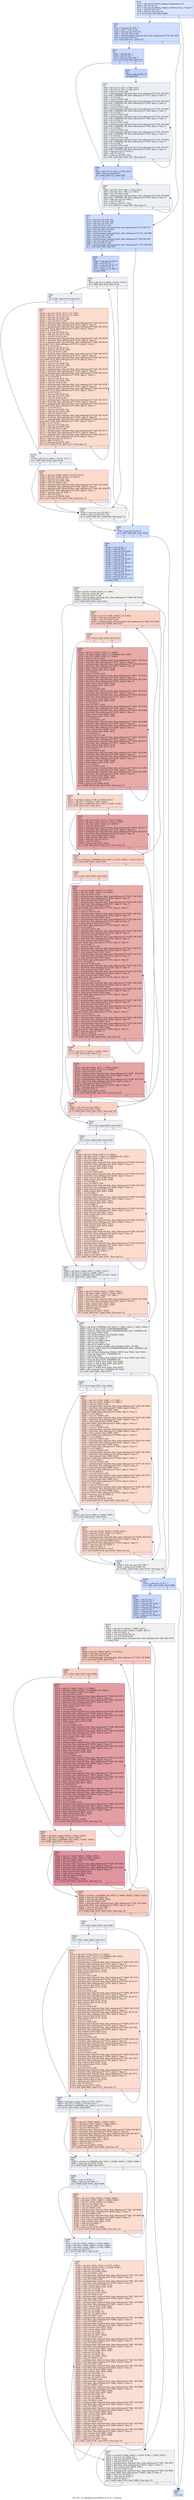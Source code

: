 digraph "CFG for '_Z13getRestrictediiiiPfiS_iS_iS_iS_i' function" {
	label="CFG for '_Z13getRestrictediiiiPfiS_iS_iS_iS_i' function";

	Node0x5dd49d0 [shape=record,color="#3d50c3ff", style=filled, fillcolor="#a7c5fe70",label="{%14:\l  %15 = tail call i32 @llvm.amdgcn.workgroup.id.x()\l  %16 = shl i32 %15, 4\l  %17 = tail call i32 @llvm.amdgcn.workitem.id.x(), !range !4\l  %18 = add i32 %16, %17\l  %19 = icmp slt i32 %18, %1\l  br i1 %19, label %20, label %886\l|{<s0>T|<s1>F}}"];
	Node0x5dd49d0:s0 -> Node0x5dd6e30;
	Node0x5dd49d0:s1 -> Node0x5dd6ec0;
	Node0x5dd6e30 [shape=record,color="#3d50c3ff", style=filled, fillcolor="#93b5fe70",label="{%20:\l20:                                               \l  %21 = icmp ne i32 %18, 1\l  %22 = zext i1 %21 to i32\l  %23 = mul nsw i32 %18, %5\l  %24 = sext i32 %23 to i64\l  %25 = getelementptr inbounds float, float addrspace(1)* %4, i64 %24\l  %26 = icmp sgt i32 %2, 0\l  br i1 %26, label %27, label %73\l|{<s0>T|<s1>F}}"];
	Node0x5dd6e30:s0 -> Node0x5dd7360;
	Node0x5dd6e30:s1 -> Node0x5dd73b0;
	Node0x5dd7360 [shape=record,color="#3d50c3ff", style=filled, fillcolor="#85a8fc70",label="{%27:\l27:                                               \l  %28 = add i32 %2, -1\l  %29 = and i32 %2, 7\l  %30 = icmp ult i32 %28, 7\l  br i1 %30, label %62, label %31\l|{<s0>T|<s1>F}}"];
	Node0x5dd7360:s0 -> Node0x5dd7700;
	Node0x5dd7360:s1 -> Node0x5dd7750;
	Node0x5dd7750 [shape=record,color="#3d50c3ff", style=filled, fillcolor="#7396f570",label="{%31:\l31:                                               \l  %32 = and i32 %2, -8\l  br label %33\l}"];
	Node0x5dd7750 -> Node0x5dd5eb0;
	Node0x5dd5eb0 [shape=record,color="#3d50c3ff", style=filled, fillcolor="#d1dae970",label="{%33:\l33:                                               \l  %34 = phi i32 [ 0, %31 ], [ %59, %33 ]\l  %35 = phi i32 [ 0, %31 ], [ %60, %33 ]\l  %36 = zext i32 %34 to i64\l  %37 = getelementptr inbounds float, float addrspace(1)* %25, i64 %36\l  store float 1.000000e+00, float addrspace(1)* %37, align 4, !tbaa !5\l  %38 = or i32 %34, 1\l  %39 = zext i32 %38 to i64\l  %40 = getelementptr inbounds float, float addrspace(1)* %25, i64 %39\l  store float 1.000000e+00, float addrspace(1)* %40, align 4, !tbaa !5\l  %41 = or i32 %34, 2\l  %42 = zext i32 %41 to i64\l  %43 = getelementptr inbounds float, float addrspace(1)* %25, i64 %42\l  store float 1.000000e+00, float addrspace(1)* %43, align 4, !tbaa !5\l  %44 = or i32 %34, 3\l  %45 = zext i32 %44 to i64\l  %46 = getelementptr inbounds float, float addrspace(1)* %25, i64 %45\l  store float 1.000000e+00, float addrspace(1)* %46, align 4, !tbaa !5\l  %47 = or i32 %34, 4\l  %48 = zext i32 %47 to i64\l  %49 = getelementptr inbounds float, float addrspace(1)* %25, i64 %48\l  store float 1.000000e+00, float addrspace(1)* %49, align 4, !tbaa !5\l  %50 = or i32 %34, 5\l  %51 = zext i32 %50 to i64\l  %52 = getelementptr inbounds float, float addrspace(1)* %25, i64 %51\l  store float 1.000000e+00, float addrspace(1)* %52, align 4, !tbaa !5\l  %53 = or i32 %34, 6\l  %54 = zext i32 %53 to i64\l  %55 = getelementptr inbounds float, float addrspace(1)* %25, i64 %54\l  store float 1.000000e+00, float addrspace(1)* %55, align 4, !tbaa !5\l  %56 = or i32 %34, 7\l  %57 = zext i32 %56 to i64\l  %58 = getelementptr inbounds float, float addrspace(1)* %25, i64 %57\l  store float 1.000000e+00, float addrspace(1)* %58, align 4, !tbaa !5\l  %59 = add nuw nsw i32 %34, 8\l  %60 = add i32 %35, 8\l  %61 = icmp eq i32 %60, %32\l  br i1 %61, label %62, label %33, !llvm.loop !9\l|{<s0>T|<s1>F}}"];
	Node0x5dd5eb0:s0 -> Node0x5dd7700;
	Node0x5dd5eb0:s1 -> Node0x5dd5eb0;
	Node0x5dd7700 [shape=record,color="#3d50c3ff", style=filled, fillcolor="#85a8fc70",label="{%62:\l62:                                               \l  %63 = phi i32 [ 0, %27 ], [ %59, %33 ]\l  %64 = icmp eq i32 %29, 0\l  br i1 %64, label %73, label %65\l|{<s0>T|<s1>F}}"];
	Node0x5dd7700:s0 -> Node0x5dd73b0;
	Node0x5dd7700:s1 -> Node0x5dd5f70;
	Node0x5dd5f70 [shape=record,color="#3d50c3ff", style=filled, fillcolor="#d6dce470",label="{%65:\l65:                                               \l  %66 = phi i32 [ %70, %65 ], [ %63, %62 ]\l  %67 = phi i32 [ %71, %65 ], [ 0, %62 ]\l  %68 = zext i32 %66 to i64\l  %69 = getelementptr inbounds float, float addrspace(1)* %25, i64 %68\l  store float 1.000000e+00, float addrspace(1)* %69, align 4, !tbaa !5\l  %70 = add nuw nsw i32 %66, 1\l  %71 = add i32 %67, 1\l  %72 = icmp eq i32 %71, %29\l  br i1 %72, label %73, label %65, !llvm.loop !11\l|{<s0>T|<s1>F}}"];
	Node0x5dd5f70:s0 -> Node0x5dd73b0;
	Node0x5dd5f70:s1 -> Node0x5dd5f70;
	Node0x5dd73b0 [shape=record,color="#3d50c3ff", style=filled, fillcolor="#93b5fe70",label="{%73:\l73:                                               \l  %74 = mul nsw i32 %18, %0\l  %75 = add nsw i32 %74, %22\l  %76 = mul nsw i32 %75, %7\l  %77 = sext i32 %76 to i64\l  %78 = getelementptr inbounds float, float addrspace(1)* %6, i64 %77\l  %79 = mul nsw i32 %18, %13\l  %80 = sext i32 %79 to i64\l  %81 = getelementptr inbounds float, float addrspace(1)* %12, i64 %80\l  %82 = mul nsw i32 %18, %9\l  %83 = sext i32 %82 to i64\l  %84 = getelementptr inbounds float, float addrspace(1)* %8, i64 %83\l  %85 = mul nsw i32 %18, %11\l  %86 = sext i32 %85 to i64\l  %87 = getelementptr inbounds float, float addrspace(1)* %10, i64 %86\l  br i1 %26, label %88, label %97\l|{<s0>T|<s1>F}}"];
	Node0x5dd73b0:s0 -> Node0x5ddb5f0;
	Node0x5dd73b0:s1 -> Node0x5ddb640;
	Node0x5ddb5f0 [shape=record,color="#3d50c3ff", style=filled, fillcolor="#85a8fc70",label="{%88:\l88:                                               \l  %89 = icmp sgt i32 %3, 0\l  %90 = and i32 %3, 7\l  %91 = icmp ult i32 %3, 8\l  %92 = and i32 %3, -8\l  %93 = icmp eq i32 %90, 0\l  br label %94\l}"];
	Node0x5ddb5f0 -> Node0x5ddba50;
	Node0x5ddba50 [shape=record,color="#3d50c3ff", style=filled, fillcolor="#dedcdb70",label="{%94:\l94:                                               \l  %95 = phi i32 [ 0, %88 ], [ %193, %192 ]\l  br i1 %89, label %96, label %192\l|{<s0>T|<s1>F}}"];
	Node0x5ddba50:s0 -> Node0x5ddbc50;
	Node0x5ddba50:s1 -> Node0x5ddbb10;
	Node0x5ddbc50 [shape=record,color="#3d50c3ff", style=filled, fillcolor="#d6dce470",label="{%96:\l96:                                               \l  br i1 %91, label %178, label %117\l|{<s0>T|<s1>F}}"];
	Node0x5ddbc50:s0 -> Node0x5ddbd90;
	Node0x5ddbc50:s1 -> Node0x5ddbde0;
	Node0x5ddb640 [shape=record,color="#3d50c3ff", style=filled, fillcolor="#93b5fe70",label="{%97:\l97:                                               \l  %98 = icmp sgt i32 %3, 0\l  br i1 %98, label %99, label %542\l|{<s0>T|<s1>F}}"];
	Node0x5ddb640:s0 -> Node0x5ddbfb0;
	Node0x5ddb640:s1 -> Node0x5ddc000;
	Node0x5ddbfb0 [shape=record,color="#3d50c3ff", style=filled, fillcolor="#85a8fc70",label="{%99:\l99:                                               \l  %100 = add i32 %2, -1\l  %101 = and i32 %2, 7\l  %102 = icmp ult i32 %100, 7\l  %103 = and i32 %2, -8\l  %104 = icmp eq i32 %101, 0\l  %105 = and i32 %2, 7\l  %106 = icmp ult i32 %100, 7\l  %107 = and i32 %2, -8\l  %108 = icmp eq i32 %105, 0\l  %109 = and i32 %2, 7\l  %110 = icmp ult i32 %100, 7\l  %111 = and i32 %2, -8\l  %112 = icmp eq i32 %109, 0\l  %113 = and i32 %2, 7\l  %114 = icmp ult i32 %100, 7\l  %115 = and i32 %2, -8\l  %116 = icmp eq i32 %113, 0\l  br label %195\l}"];
	Node0x5ddbfb0 -> Node0x5ddcad0;
	Node0x5ddbde0 [shape=record,color="#3d50c3ff", style=filled, fillcolor="#f7af9170",label="{%117:\l117:                                              \l  %118 = phi i32 [ %175, %117 ], [ 0, %96 ]\l  %119 = phi i32 [ %176, %117 ], [ 0, %96 ]\l  %120 = mul nsw i32 %118, %2\l  %121 = add nsw i32 %120, %95\l  %122 = sext i32 %121 to i64\l  %123 = getelementptr inbounds float, float addrspace(1)* %25, i64 %122\l  %124 = load float, float addrspace(1)* %123, align 4, !tbaa !5\l  %125 = getelementptr inbounds float, float addrspace(1)* %84, i64 %122\l  store float %124, float addrspace(1)* %125, align 4, !tbaa !5\l  %126 = or i32 %118, 1\l  %127 = mul nsw i32 %126, %2\l  %128 = add nsw i32 %127, %95\l  %129 = sext i32 %128 to i64\l  %130 = getelementptr inbounds float, float addrspace(1)* %25, i64 %129\l  %131 = load float, float addrspace(1)* %130, align 4, !tbaa !5\l  %132 = getelementptr inbounds float, float addrspace(1)* %84, i64 %129\l  store float %131, float addrspace(1)* %132, align 4, !tbaa !5\l  %133 = or i32 %118, 2\l  %134 = mul nsw i32 %133, %2\l  %135 = add nsw i32 %134, %95\l  %136 = sext i32 %135 to i64\l  %137 = getelementptr inbounds float, float addrspace(1)* %25, i64 %136\l  %138 = load float, float addrspace(1)* %137, align 4, !tbaa !5\l  %139 = getelementptr inbounds float, float addrspace(1)* %84, i64 %136\l  store float %138, float addrspace(1)* %139, align 4, !tbaa !5\l  %140 = or i32 %118, 3\l  %141 = mul nsw i32 %140, %2\l  %142 = add nsw i32 %141, %95\l  %143 = sext i32 %142 to i64\l  %144 = getelementptr inbounds float, float addrspace(1)* %25, i64 %143\l  %145 = load float, float addrspace(1)* %144, align 4, !tbaa !5\l  %146 = getelementptr inbounds float, float addrspace(1)* %84, i64 %143\l  store float %145, float addrspace(1)* %146, align 4, !tbaa !5\l  %147 = or i32 %118, 4\l  %148 = mul nsw i32 %147, %2\l  %149 = add nsw i32 %148, %95\l  %150 = sext i32 %149 to i64\l  %151 = getelementptr inbounds float, float addrspace(1)* %25, i64 %150\l  %152 = load float, float addrspace(1)* %151, align 4, !tbaa !5\l  %153 = getelementptr inbounds float, float addrspace(1)* %84, i64 %150\l  store float %152, float addrspace(1)* %153, align 4, !tbaa !5\l  %154 = or i32 %118, 5\l  %155 = mul nsw i32 %154, %2\l  %156 = add nsw i32 %155, %95\l  %157 = sext i32 %156 to i64\l  %158 = getelementptr inbounds float, float addrspace(1)* %25, i64 %157\l  %159 = load float, float addrspace(1)* %158, align 4, !tbaa !5\l  %160 = getelementptr inbounds float, float addrspace(1)* %84, i64 %157\l  store float %159, float addrspace(1)* %160, align 4, !tbaa !5\l  %161 = or i32 %118, 6\l  %162 = mul nsw i32 %161, %2\l  %163 = add nsw i32 %162, %95\l  %164 = sext i32 %163 to i64\l  %165 = getelementptr inbounds float, float addrspace(1)* %25, i64 %164\l  %166 = load float, float addrspace(1)* %165, align 4, !tbaa !5\l  %167 = getelementptr inbounds float, float addrspace(1)* %84, i64 %164\l  store float %166, float addrspace(1)* %167, align 4, !tbaa !5\l  %168 = or i32 %118, 7\l  %169 = mul nsw i32 %168, %2\l  %170 = add nsw i32 %169, %95\l  %171 = sext i32 %170 to i64\l  %172 = getelementptr inbounds float, float addrspace(1)* %25, i64 %171\l  %173 = load float, float addrspace(1)* %172, align 4, !tbaa !5\l  %174 = getelementptr inbounds float, float addrspace(1)* %84, i64 %171\l  store float %173, float addrspace(1)* %174, align 4, !tbaa !5\l  %175 = add nuw nsw i32 %118, 8\l  %176 = add i32 %119, 8\l  %177 = icmp eq i32 %176, %92\l  br i1 %177, label %178, label %117, !llvm.loop !13\l|{<s0>T|<s1>F}}"];
	Node0x5ddbde0:s0 -> Node0x5ddbd90;
	Node0x5ddbde0:s1 -> Node0x5ddbde0;
	Node0x5ddbd90 [shape=record,color="#3d50c3ff", style=filled, fillcolor="#d6dce470",label="{%178:\l178:                                              \l  %179 = phi i32 [ 0, %96 ], [ %175, %117 ]\l  br i1 %93, label %192, label %180\l|{<s0>T|<s1>F}}"];
	Node0x5ddbd90:s0 -> Node0x5ddbb10;
	Node0x5ddbd90:s1 -> Node0x5ddf7d0;
	Node0x5ddf7d0 [shape=record,color="#3d50c3ff", style=filled, fillcolor="#f7a88970",label="{%180:\l180:                                              \l  %181 = phi i32 [ %189, %180 ], [ %179, %178 ]\l  %182 = phi i32 [ %190, %180 ], [ 0, %178 ]\l  %183 = mul nsw i32 %181, %2\l  %184 = add nsw i32 %183, %95\l  %185 = sext i32 %184 to i64\l  %186 = getelementptr inbounds float, float addrspace(1)* %25, i64 %185\l  %187 = load float, float addrspace(1)* %186, align 4, !tbaa !5\l  %188 = getelementptr inbounds float, float addrspace(1)* %84, i64 %185\l  store float %187, float addrspace(1)* %188, align 4, !tbaa !5\l  %189 = add nuw nsw i32 %181, 1\l  %190 = add i32 %182, 1\l  %191 = icmp eq i32 %190, %90\l  br i1 %191, label %192, label %180, !llvm.loop !14\l|{<s0>T|<s1>F}}"];
	Node0x5ddf7d0:s0 -> Node0x5ddbb10;
	Node0x5ddf7d0:s1 -> Node0x5ddf7d0;
	Node0x5ddbb10 [shape=record,color="#3d50c3ff", style=filled, fillcolor="#dedcdb70",label="{%192:\l192:                                              \l  %193 = add nuw nsw i32 %95, 1\l  %194 = icmp eq i32 %193, %2\l  br i1 %194, label %97, label %94, !llvm.loop !15\l|{<s0>T|<s1>F}}"];
	Node0x5ddbb10:s0 -> Node0x5ddb640;
	Node0x5ddbb10:s1 -> Node0x5ddba50;
	Node0x5ddcad0 [shape=record,color="#3d50c3ff", style=filled, fillcolor="#dedcdb70",label="{%195:\l195:                                              \l  %196 = phi i32 [ %540, %539 ], [ 0, %99 ]\l  %197 = mul nsw i32 %196, %2\l  %198 = sext i32 %197 to i64\l  %199 = getelementptr inbounds float, float addrspace(1)* %84, i64 %198\l  %200 = icmp eq i32 %196, 0\l  br i1 %200, label %201, label %203\l|{<s0>T|<s1>F}}"];
	Node0x5ddcad0:s0 -> Node0x5de0760;
	Node0x5ddcad0:s1 -> Node0x5de07f0;
	Node0x5de0760 [shape=record,color="#3d50c3ff", style=filled, fillcolor="#dedcdb70",label="{%201:\l201:                                              \l  br i1 %26, label %202, label %457\l|{<s0>T|<s1>F}}"];
	Node0x5de0760:s0 -> Node0x5de0930;
	Node0x5de0760:s1 -> Node0x5de0980;
	Node0x5de0930 [shape=record,color="#3d50c3ff", style=filled, fillcolor="#d6dce470",label="{%202:\l202:                                              \l  br i1 %110, label %441, label %387\l|{<s0>T|<s1>F}}"];
	Node0x5de0930:s0 -> Node0x5de0ac0;
	Node0x5de0930:s1 -> Node0x5de0b10;
	Node0x5de07f0 [shape=record,color="#3d50c3ff", style=filled, fillcolor="#f4987a70",label="{%203:\l203:                                              \l  %204 = phi i32 [ %385, %384 ], [ 0, %195 ]\l  %205 = mul nsw i32 %204, %2\l  %206 = sext i32 %205 to i64\l  %207 = getelementptr inbounds float, float addrspace(1)* %84, i64 %206\l  br i1 %26, label %208, label %227\l|{<s0>T|<s1>F}}"];
	Node0x5de07f0:s0 -> Node0x5de0f30;
	Node0x5de07f0:s1 -> Node0x5de0fc0;
	Node0x5de0f30 [shape=record,color="#3d50c3ff", style=filled, fillcolor="#f7a88970",label="{%208:\l208:                                              \l  br i1 %102, label %209, label %230\l|{<s0>T|<s1>F}}"];
	Node0x5de0f30:s0 -> Node0x5de1100;
	Node0x5de0f30:s1 -> Node0x5de1150;
	Node0x5de1100 [shape=record,color="#3d50c3ff", style=filled, fillcolor="#f7a88970",label="{%209:\l209:                                              \l  %210 = phi float [ undef, %208 ], [ %296, %230 ]\l  %211 = phi i32 [ 0, %208 ], [ %297, %230 ]\l  %212 = phi float [ 0.000000e+00, %208 ], [ %296, %230 ]\l  br i1 %104, label %227, label %213\l|{<s0>T|<s1>F}}"];
	Node0x5de1100:s0 -> Node0x5de0fc0;
	Node0x5de1100:s1 -> Node0x5de1930;
	Node0x5de1930 [shape=record,color="#b70d28ff", style=filled, fillcolor="#c5333470",label="{%213:\l213:                                              \l  %214 = phi i32 [ %224, %213 ], [ %211, %209 ]\l  %215 = phi float [ %223, %213 ], [ %212, %209 ]\l  %216 = phi i32 [ %225, %213 ], [ 0, %209 ]\l  %217 = zext i32 %214 to i64\l  %218 = getelementptr inbounds float, float addrspace(1)* %207, i64 %217\l  %219 = load float, float addrspace(1)* %218, align 4, !tbaa !5\l  %220 = getelementptr inbounds float, float addrspace(1)* %199, i64 %217\l  %221 = load float, float addrspace(1)* %220, align 4, !tbaa !5\l  %222 = fmul contract float %219, %221\l  %223 = fadd contract float %215, %222\l  %224 = add nuw nsw i32 %214, 1\l  %225 = add i32 %216, 1\l  %226 = icmp eq i32 %225, %101\l  br i1 %226, label %227, label %213, !llvm.loop !16\l|{<s0>T|<s1>F}}"];
	Node0x5de1930:s0 -> Node0x5de0fc0;
	Node0x5de1930:s1 -> Node0x5de1930;
	Node0x5de0fc0 [shape=record,color="#3d50c3ff", style=filled, fillcolor="#f4987a70",label="{%227:\l227:                                              \l  %228 = phi float [ 0.000000e+00, %203 ], [ %210, %209 ], [ %223, %213 ]\l  br i1 %26, label %229, label %384\l|{<s0>T|<s1>F}}"];
	Node0x5de0fc0:s0 -> Node0x5de2520;
	Node0x5de0fc0:s1 -> Node0x5de0c50;
	Node0x5de2520 [shape=record,color="#3d50c3ff", style=filled, fillcolor="#f7a88970",label="{%229:\l229:                                              \l  br i1 %106, label %369, label %300\l|{<s0>T|<s1>F}}"];
	Node0x5de2520:s0 -> Node0x5de2620;
	Node0x5de2520:s1 -> Node0x5de2670;
	Node0x5de1150 [shape=record,color="#3d50c3ff", style=filled, fillcolor="#cc403a70",label="{%230:\l230:                                              \l  %231 = phi i32 [ %297, %230 ], [ 0, %208 ]\l  %232 = phi float [ %296, %230 ], [ 0.000000e+00, %208 ]\l  %233 = phi i32 [ %298, %230 ], [ 0, %208 ]\l  %234 = zext i32 %231 to i64\l  %235 = getelementptr inbounds float, float addrspace(1)* %207, i64 %234\l  %236 = load float, float addrspace(1)* %235, align 4, !tbaa !5\l  %237 = getelementptr inbounds float, float addrspace(1)* %199, i64 %234\l  %238 = load float, float addrspace(1)* %237, align 4, !tbaa !5\l  %239 = fmul contract float %236, %238\l  %240 = fadd contract float %232, %239\l  %241 = or i32 %231, 1\l  %242 = zext i32 %241 to i64\l  %243 = getelementptr inbounds float, float addrspace(1)* %207, i64 %242\l  %244 = load float, float addrspace(1)* %243, align 4, !tbaa !5\l  %245 = getelementptr inbounds float, float addrspace(1)* %199, i64 %242\l  %246 = load float, float addrspace(1)* %245, align 4, !tbaa !5\l  %247 = fmul contract float %244, %246\l  %248 = fadd contract float %240, %247\l  %249 = or i32 %231, 2\l  %250 = zext i32 %249 to i64\l  %251 = getelementptr inbounds float, float addrspace(1)* %207, i64 %250\l  %252 = load float, float addrspace(1)* %251, align 4, !tbaa !5\l  %253 = getelementptr inbounds float, float addrspace(1)* %199, i64 %250\l  %254 = load float, float addrspace(1)* %253, align 4, !tbaa !5\l  %255 = fmul contract float %252, %254\l  %256 = fadd contract float %248, %255\l  %257 = or i32 %231, 3\l  %258 = zext i32 %257 to i64\l  %259 = getelementptr inbounds float, float addrspace(1)* %207, i64 %258\l  %260 = load float, float addrspace(1)* %259, align 4, !tbaa !5\l  %261 = getelementptr inbounds float, float addrspace(1)* %199, i64 %258\l  %262 = load float, float addrspace(1)* %261, align 4, !tbaa !5\l  %263 = fmul contract float %260, %262\l  %264 = fadd contract float %256, %263\l  %265 = or i32 %231, 4\l  %266 = zext i32 %265 to i64\l  %267 = getelementptr inbounds float, float addrspace(1)* %207, i64 %266\l  %268 = load float, float addrspace(1)* %267, align 4, !tbaa !5\l  %269 = getelementptr inbounds float, float addrspace(1)* %199, i64 %266\l  %270 = load float, float addrspace(1)* %269, align 4, !tbaa !5\l  %271 = fmul contract float %268, %270\l  %272 = fadd contract float %264, %271\l  %273 = or i32 %231, 5\l  %274 = zext i32 %273 to i64\l  %275 = getelementptr inbounds float, float addrspace(1)* %207, i64 %274\l  %276 = load float, float addrspace(1)* %275, align 4, !tbaa !5\l  %277 = getelementptr inbounds float, float addrspace(1)* %199, i64 %274\l  %278 = load float, float addrspace(1)* %277, align 4, !tbaa !5\l  %279 = fmul contract float %276, %278\l  %280 = fadd contract float %272, %279\l  %281 = or i32 %231, 6\l  %282 = zext i32 %281 to i64\l  %283 = getelementptr inbounds float, float addrspace(1)* %207, i64 %282\l  %284 = load float, float addrspace(1)* %283, align 4, !tbaa !5\l  %285 = getelementptr inbounds float, float addrspace(1)* %199, i64 %282\l  %286 = load float, float addrspace(1)* %285, align 4, !tbaa !5\l  %287 = fmul contract float %284, %286\l  %288 = fadd contract float %280, %287\l  %289 = or i32 %231, 7\l  %290 = zext i32 %289 to i64\l  %291 = getelementptr inbounds float, float addrspace(1)* %207, i64 %290\l  %292 = load float, float addrspace(1)* %291, align 4, !tbaa !5\l  %293 = getelementptr inbounds float, float addrspace(1)* %199, i64 %290\l  %294 = load float, float addrspace(1)* %293, align 4, !tbaa !5\l  %295 = fmul contract float %292, %294\l  %296 = fadd contract float %288, %295\l  %297 = add nuw nsw i32 %231, 8\l  %298 = add i32 %233, 8\l  %299 = icmp eq i32 %298, %103\l  br i1 %299, label %209, label %230, !llvm.loop !17\l|{<s0>T|<s1>F}}"];
	Node0x5de1150:s0 -> Node0x5de1100;
	Node0x5de1150:s1 -> Node0x5de1150;
	Node0x5de2670 [shape=record,color="#3d50c3ff", style=filled, fillcolor="#cc403a70",label="{%300:\l300:                                              \l  %301 = phi i32 [ %366, %300 ], [ 0, %229 ]\l  %302 = phi i32 [ %367, %300 ], [ 0, %229 ]\l  %303 = zext i32 %301 to i64\l  %304 = getelementptr inbounds float, float addrspace(1)* %207, i64 %303\l  %305 = load float, float addrspace(1)* %304, align 4, !tbaa !5\l  %306 = fmul contract float %228, %305\l  %307 = getelementptr inbounds float, float addrspace(1)* %199, i64 %303\l  %308 = load float, float addrspace(1)* %307, align 4, !tbaa !5\l  %309 = fsub contract float %308, %306\l  store float %309, float addrspace(1)* %307, align 4, !tbaa !5\l  %310 = or i32 %301, 1\l  %311 = zext i32 %310 to i64\l  %312 = getelementptr inbounds float, float addrspace(1)* %207, i64 %311\l  %313 = load float, float addrspace(1)* %312, align 4, !tbaa !5\l  %314 = fmul contract float %228, %313\l  %315 = getelementptr inbounds float, float addrspace(1)* %199, i64 %311\l  %316 = load float, float addrspace(1)* %315, align 4, !tbaa !5\l  %317 = fsub contract float %316, %314\l  store float %317, float addrspace(1)* %315, align 4, !tbaa !5\l  %318 = or i32 %301, 2\l  %319 = zext i32 %318 to i64\l  %320 = getelementptr inbounds float, float addrspace(1)* %207, i64 %319\l  %321 = load float, float addrspace(1)* %320, align 4, !tbaa !5\l  %322 = fmul contract float %228, %321\l  %323 = getelementptr inbounds float, float addrspace(1)* %199, i64 %319\l  %324 = load float, float addrspace(1)* %323, align 4, !tbaa !5\l  %325 = fsub contract float %324, %322\l  store float %325, float addrspace(1)* %323, align 4, !tbaa !5\l  %326 = or i32 %301, 3\l  %327 = zext i32 %326 to i64\l  %328 = getelementptr inbounds float, float addrspace(1)* %207, i64 %327\l  %329 = load float, float addrspace(1)* %328, align 4, !tbaa !5\l  %330 = fmul contract float %228, %329\l  %331 = getelementptr inbounds float, float addrspace(1)* %199, i64 %327\l  %332 = load float, float addrspace(1)* %331, align 4, !tbaa !5\l  %333 = fsub contract float %332, %330\l  store float %333, float addrspace(1)* %331, align 4, !tbaa !5\l  %334 = or i32 %301, 4\l  %335 = zext i32 %334 to i64\l  %336 = getelementptr inbounds float, float addrspace(1)* %207, i64 %335\l  %337 = load float, float addrspace(1)* %336, align 4, !tbaa !5\l  %338 = fmul contract float %228, %337\l  %339 = getelementptr inbounds float, float addrspace(1)* %199, i64 %335\l  %340 = load float, float addrspace(1)* %339, align 4, !tbaa !5\l  %341 = fsub contract float %340, %338\l  store float %341, float addrspace(1)* %339, align 4, !tbaa !5\l  %342 = or i32 %301, 5\l  %343 = zext i32 %342 to i64\l  %344 = getelementptr inbounds float, float addrspace(1)* %207, i64 %343\l  %345 = load float, float addrspace(1)* %344, align 4, !tbaa !5\l  %346 = fmul contract float %228, %345\l  %347 = getelementptr inbounds float, float addrspace(1)* %199, i64 %343\l  %348 = load float, float addrspace(1)* %347, align 4, !tbaa !5\l  %349 = fsub contract float %348, %346\l  store float %349, float addrspace(1)* %347, align 4, !tbaa !5\l  %350 = or i32 %301, 6\l  %351 = zext i32 %350 to i64\l  %352 = getelementptr inbounds float, float addrspace(1)* %207, i64 %351\l  %353 = load float, float addrspace(1)* %352, align 4, !tbaa !5\l  %354 = fmul contract float %228, %353\l  %355 = getelementptr inbounds float, float addrspace(1)* %199, i64 %351\l  %356 = load float, float addrspace(1)* %355, align 4, !tbaa !5\l  %357 = fsub contract float %356, %354\l  store float %357, float addrspace(1)* %355, align 4, !tbaa !5\l  %358 = or i32 %301, 7\l  %359 = zext i32 %358 to i64\l  %360 = getelementptr inbounds float, float addrspace(1)* %207, i64 %359\l  %361 = load float, float addrspace(1)* %360, align 4, !tbaa !5\l  %362 = fmul contract float %228, %361\l  %363 = getelementptr inbounds float, float addrspace(1)* %199, i64 %359\l  %364 = load float, float addrspace(1)* %363, align 4, !tbaa !5\l  %365 = fsub contract float %364, %362\l  store float %365, float addrspace(1)* %363, align 4, !tbaa !5\l  %366 = add nuw nsw i32 %301, 8\l  %367 = add i32 %302, 8\l  %368 = icmp eq i32 %367, %107\l  br i1 %368, label %369, label %300, !llvm.loop !18\l|{<s0>T|<s1>F}}"];
	Node0x5de2670:s0 -> Node0x5de2620;
	Node0x5de2670:s1 -> Node0x5de2670;
	Node0x5de2620 [shape=record,color="#3d50c3ff", style=filled, fillcolor="#f7a88970",label="{%369:\l369:                                              \l  %370 = phi i32 [ 0, %229 ], [ %366, %300 ]\l  br i1 %108, label %384, label %371\l|{<s0>T|<s1>F}}"];
	Node0x5de2620:s0 -> Node0x5de0c50;
	Node0x5de2620:s1 -> Node0x5de95e0;
	Node0x5de95e0 [shape=record,color="#b70d28ff", style=filled, fillcolor="#c5333470",label="{%371:\l371:                                              \l  %372 = phi i32 [ %381, %371 ], [ %370, %369 ]\l  %373 = phi i32 [ %382, %371 ], [ 0, %369 ]\l  %374 = zext i32 %372 to i64\l  %375 = getelementptr inbounds float, float addrspace(1)* %207, i64 %374\l  %376 = load float, float addrspace(1)* %375, align 4, !tbaa !5\l  %377 = fmul contract float %228, %376\l  %378 = getelementptr inbounds float, float addrspace(1)* %199, i64 %374\l  %379 = load float, float addrspace(1)* %378, align 4, !tbaa !5\l  %380 = fsub contract float %379, %377\l  store float %380, float addrspace(1)* %378, align 4, !tbaa !5\l  %381 = add nuw nsw i32 %372, 1\l  %382 = add i32 %373, 1\l  %383 = icmp eq i32 %382, %105\l  br i1 %383, label %384, label %371, !llvm.loop !19\l|{<s0>T|<s1>F}}"];
	Node0x5de95e0:s0 -> Node0x5de0c50;
	Node0x5de95e0:s1 -> Node0x5de95e0;
	Node0x5de0c50 [shape=record,color="#3d50c3ff", style=filled, fillcolor="#f4987a70",label="{%384:\l384:                                              \l  %385 = add nuw nsw i32 %204, 1\l  %386 = icmp ult i32 %385, %196\l  br i1 %386, label %203, label %201, !llvm.loop !20\l|{<s0>T|<s1>F}}"];
	Node0x5de0c50:s0 -> Node0x5de07f0;
	Node0x5de0c50:s1 -> Node0x5de0760;
	Node0x5de0b10 [shape=record,color="#3d50c3ff", style=filled, fillcolor="#f7af9170",label="{%387:\l387:                                              \l  %388 = phi i32 [ %438, %387 ], [ 0, %202 ]\l  %389 = phi float [ %437, %387 ], [ 0.000000e+00, %202 ]\l  %390 = phi i32 [ %439, %387 ], [ 0, %202 ]\l  %391 = zext i32 %388 to i64\l  %392 = getelementptr inbounds float, float addrspace(1)* %199, i64 %391\l  %393 = load float, float addrspace(1)* %392, align 4, !tbaa !5\l  %394 = fmul contract float %393, %393\l  %395 = fadd contract float %389, %394\l  %396 = or i32 %388, 1\l  %397 = zext i32 %396 to i64\l  %398 = getelementptr inbounds float, float addrspace(1)* %199, i64 %397\l  %399 = load float, float addrspace(1)* %398, align 4, !tbaa !5\l  %400 = fmul contract float %399, %399\l  %401 = fadd contract float %395, %400\l  %402 = or i32 %388, 2\l  %403 = zext i32 %402 to i64\l  %404 = getelementptr inbounds float, float addrspace(1)* %199, i64 %403\l  %405 = load float, float addrspace(1)* %404, align 4, !tbaa !5\l  %406 = fmul contract float %405, %405\l  %407 = fadd contract float %401, %406\l  %408 = or i32 %388, 3\l  %409 = zext i32 %408 to i64\l  %410 = getelementptr inbounds float, float addrspace(1)* %199, i64 %409\l  %411 = load float, float addrspace(1)* %410, align 4, !tbaa !5\l  %412 = fmul contract float %411, %411\l  %413 = fadd contract float %407, %412\l  %414 = or i32 %388, 4\l  %415 = zext i32 %414 to i64\l  %416 = getelementptr inbounds float, float addrspace(1)* %199, i64 %415\l  %417 = load float, float addrspace(1)* %416, align 4, !tbaa !5\l  %418 = fmul contract float %417, %417\l  %419 = fadd contract float %413, %418\l  %420 = or i32 %388, 5\l  %421 = zext i32 %420 to i64\l  %422 = getelementptr inbounds float, float addrspace(1)* %199, i64 %421\l  %423 = load float, float addrspace(1)* %422, align 4, !tbaa !5\l  %424 = fmul contract float %423, %423\l  %425 = fadd contract float %419, %424\l  %426 = or i32 %388, 6\l  %427 = zext i32 %426 to i64\l  %428 = getelementptr inbounds float, float addrspace(1)* %199, i64 %427\l  %429 = load float, float addrspace(1)* %428, align 4, !tbaa !5\l  %430 = fmul contract float %429, %429\l  %431 = fadd contract float %425, %430\l  %432 = or i32 %388, 7\l  %433 = zext i32 %432 to i64\l  %434 = getelementptr inbounds float, float addrspace(1)* %199, i64 %433\l  %435 = load float, float addrspace(1)* %434, align 4, !tbaa !5\l  %436 = fmul contract float %435, %435\l  %437 = fadd contract float %431, %436\l  %438 = add nuw nsw i32 %388, 8\l  %439 = add i32 %390, 8\l  %440 = icmp eq i32 %439, %111\l  br i1 %440, label %441, label %387, !llvm.loop !21\l|{<s0>T|<s1>F}}"];
	Node0x5de0b10:s0 -> Node0x5de0ac0;
	Node0x5de0b10:s1 -> Node0x5de0b10;
	Node0x5de0ac0 [shape=record,color="#3d50c3ff", style=filled, fillcolor="#d6dce470",label="{%441:\l441:                                              \l  %442 = phi float [ undef, %202 ], [ %437, %387 ]\l  %443 = phi i32 [ 0, %202 ], [ %438, %387 ]\l  %444 = phi float [ 0.000000e+00, %202 ], [ %437, %387 ]\l  br i1 %112, label %457, label %445\l|{<s0>T|<s1>F}}"];
	Node0x5de0ac0:s0 -> Node0x5de0980;
	Node0x5de0ac0:s1 -> Node0x5dec2e0;
	Node0x5dec2e0 [shape=record,color="#3d50c3ff", style=filled, fillcolor="#f7a88970",label="{%445:\l445:                                              \l  %446 = phi i32 [ %454, %445 ], [ %443, %441 ]\l  %447 = phi float [ %453, %445 ], [ %444, %441 ]\l  %448 = phi i32 [ %455, %445 ], [ 0, %441 ]\l  %449 = zext i32 %446 to i64\l  %450 = getelementptr inbounds float, float addrspace(1)* %199, i64 %449\l  %451 = load float, float addrspace(1)* %450, align 4, !tbaa !5\l  %452 = fmul contract float %451, %451\l  %453 = fadd contract float %447, %452\l  %454 = add nuw nsw i32 %446, 1\l  %455 = add i32 %448, 1\l  %456 = icmp eq i32 %455, %109\l  br i1 %456, label %457, label %445, !llvm.loop !22\l|{<s0>T|<s1>F}}"];
	Node0x5dec2e0:s0 -> Node0x5de0980;
	Node0x5dec2e0:s1 -> Node0x5dec2e0;
	Node0x5de0980 [shape=record,color="#3d50c3ff", style=filled, fillcolor="#dedcdb70",label="{%457:\l457:                                              \l  %458 = phi float [ 0.000000e+00, %201 ], [ %442, %441 ], [ %453, %445 ]\l  %459 = fcmp olt float %458, 0x39F0000000000000\l  %460 = select i1 %459, float 0x41F0000000000000, float 1.000000e+00\l  %461 = fmul float %458, %460\l  %462 = tail call float @llvm.sqrt.f32(float %461)\l  %463 = bitcast float %462 to i32\l  %464 = add nsw i32 %463, -1\l  %465 = bitcast i32 %464 to float\l  %466 = add nsw i32 %463, 1\l  %467 = bitcast i32 %466 to float\l  %468 = tail call i1 @llvm.amdgcn.class.f32(float %461, i32 608)\l  %469 = select i1 %459, float 0x3EF0000000000000, float 1.000000e+00\l  %470 = fneg float %467\l  %471 = tail call float @llvm.fma.f32(float %470, float %462, float %461)\l  %472 = fcmp ogt float %471, 0.000000e+00\l  %473 = fneg float %465\l  %474 = tail call float @llvm.fma.f32(float %473, float %462, float %461)\l  %475 = fcmp ole float %474, 0.000000e+00\l  %476 = select i1 %475, float %465, float %462\l  %477 = select i1 %472, float %467, float %476\l  %478 = fmul float %469, %477\l  %479 = select i1 %468, float %461, float %478\l  %480 = fdiv contract float 1.000000e+00, %479\l  br i1 %26, label %481, label %539\l|{<s0>T|<s1>F}}"];
	Node0x5de0980:s0 -> Node0x5dedec0;
	Node0x5de0980:s1 -> Node0x5de03f0;
	Node0x5dedec0 [shape=record,color="#3d50c3ff", style=filled, fillcolor="#d6dce470",label="{%481:\l481:                                              \l  br i1 %114, label %527, label %482\l|{<s0>T|<s1>F}}"];
	Node0x5dedec0:s0 -> Node0x5dee000;
	Node0x5dedec0:s1 -> Node0x5dee050;
	Node0x5dee050 [shape=record,color="#3d50c3ff", style=filled, fillcolor="#f7af9170",label="{%482:\l482:                                              \l  %483 = phi i32 [ %524, %482 ], [ 0, %481 ]\l  %484 = phi i32 [ %525, %482 ], [ 0, %481 ]\l  %485 = zext i32 %483 to i64\l  %486 = getelementptr inbounds float, float addrspace(1)* %199, i64 %485\l  %487 = load float, float addrspace(1)* %486, align 4, !tbaa !5\l  %488 = fmul contract float %480, %487\l  store float %488, float addrspace(1)* %486, align 4, !tbaa !5\l  %489 = or i32 %483, 1\l  %490 = zext i32 %489 to i64\l  %491 = getelementptr inbounds float, float addrspace(1)* %199, i64 %490\l  %492 = load float, float addrspace(1)* %491, align 4, !tbaa !5\l  %493 = fmul contract float %480, %492\l  store float %493, float addrspace(1)* %491, align 4, !tbaa !5\l  %494 = or i32 %483, 2\l  %495 = zext i32 %494 to i64\l  %496 = getelementptr inbounds float, float addrspace(1)* %199, i64 %495\l  %497 = load float, float addrspace(1)* %496, align 4, !tbaa !5\l  %498 = fmul contract float %480, %497\l  store float %498, float addrspace(1)* %496, align 4, !tbaa !5\l  %499 = or i32 %483, 3\l  %500 = zext i32 %499 to i64\l  %501 = getelementptr inbounds float, float addrspace(1)* %199, i64 %500\l  %502 = load float, float addrspace(1)* %501, align 4, !tbaa !5\l  %503 = fmul contract float %480, %502\l  store float %503, float addrspace(1)* %501, align 4, !tbaa !5\l  %504 = or i32 %483, 4\l  %505 = zext i32 %504 to i64\l  %506 = getelementptr inbounds float, float addrspace(1)* %199, i64 %505\l  %507 = load float, float addrspace(1)* %506, align 4, !tbaa !5\l  %508 = fmul contract float %480, %507\l  store float %508, float addrspace(1)* %506, align 4, !tbaa !5\l  %509 = or i32 %483, 5\l  %510 = zext i32 %509 to i64\l  %511 = getelementptr inbounds float, float addrspace(1)* %199, i64 %510\l  %512 = load float, float addrspace(1)* %511, align 4, !tbaa !5\l  %513 = fmul contract float %480, %512\l  store float %513, float addrspace(1)* %511, align 4, !tbaa !5\l  %514 = or i32 %483, 6\l  %515 = zext i32 %514 to i64\l  %516 = getelementptr inbounds float, float addrspace(1)* %199, i64 %515\l  %517 = load float, float addrspace(1)* %516, align 4, !tbaa !5\l  %518 = fmul contract float %480, %517\l  store float %518, float addrspace(1)* %516, align 4, !tbaa !5\l  %519 = or i32 %483, 7\l  %520 = zext i32 %519 to i64\l  %521 = getelementptr inbounds float, float addrspace(1)* %199, i64 %520\l  %522 = load float, float addrspace(1)* %521, align 4, !tbaa !5\l  %523 = fmul contract float %480, %522\l  store float %523, float addrspace(1)* %521, align 4, !tbaa !5\l  %524 = add nuw nsw i32 %483, 8\l  %525 = add i32 %484, 8\l  %526 = icmp eq i32 %525, %115\l  br i1 %526, label %527, label %482, !llvm.loop !23\l|{<s0>T|<s1>F}}"];
	Node0x5dee050:s0 -> Node0x5dee000;
	Node0x5dee050:s1 -> Node0x5dee050;
	Node0x5dee000 [shape=record,color="#3d50c3ff", style=filled, fillcolor="#d6dce470",label="{%527:\l527:                                              \l  %528 = phi i32 [ 0, %481 ], [ %524, %482 ]\l  br i1 %116, label %539, label %529\l|{<s0>T|<s1>F}}"];
	Node0x5dee000:s0 -> Node0x5de03f0;
	Node0x5dee000:s1 -> Node0x5de5280;
	Node0x5de5280 [shape=record,color="#3d50c3ff", style=filled, fillcolor="#f7a88970",label="{%529:\l529:                                              \l  %530 = phi i32 [ %536, %529 ], [ %528, %527 ]\l  %531 = phi i32 [ %537, %529 ], [ 0, %527 ]\l  %532 = zext i32 %530 to i64\l  %533 = getelementptr inbounds float, float addrspace(1)* %199, i64 %532\l  %534 = load float, float addrspace(1)* %533, align 4, !tbaa !5\l  %535 = fmul contract float %480, %534\l  store float %535, float addrspace(1)* %533, align 4, !tbaa !5\l  %536 = add nuw nsw i32 %530, 1\l  %537 = add i32 %531, 1\l  %538 = icmp eq i32 %537, %113\l  br i1 %538, label %539, label %529, !llvm.loop !24\l|{<s0>T|<s1>F}}"];
	Node0x5de5280:s0 -> Node0x5de03f0;
	Node0x5de5280:s1 -> Node0x5de5280;
	Node0x5de03f0 [shape=record,color="#3d50c3ff", style=filled, fillcolor="#dedcdb70",label="{%539:\l539:                                              \l  %540 = add nuw nsw i32 %196, 1\l  %541 = icmp eq i32 %540, %3\l  br i1 %541, label %542, label %195, !llvm.loop !25\l|{<s0>T|<s1>F}}"];
	Node0x5de03f0:s0 -> Node0x5ddc000;
	Node0x5de03f0:s1 -> Node0x5ddcad0;
	Node0x5ddc000 [shape=record,color="#3d50c3ff", style=filled, fillcolor="#93b5fe70",label="{%542:\l542:                                              \l  %543 = add nsw i32 %3, -1\l  br i1 %98, label %544, label %886\l|{<s0>T|<s1>F}}"];
	Node0x5ddc000:s0 -> Node0x5de3ba0;
	Node0x5ddc000:s1 -> Node0x5dd6ec0;
	Node0x5de3ba0 [shape=record,color="#3d50c3ff", style=filled, fillcolor="#85a8fc70",label="{%544:\l544:                                              \l  %545 = add i32 %2, -1\l  %546 = and i32 %2, 7\l  %547 = icmp ult i32 %545, 7\l  %548 = and i32 %2, -8\l  %549 = icmp eq i32 %546, 0\l  %550 = and i32 %2, 7\l  %551 = icmp ult i32 %545, 7\l  %552 = and i32 %2, -8\l  %553 = icmp eq i32 %550, 0\l  br label %554\l}"];
	Node0x5de3ba0 -> Node0x5de41b0;
	Node0x5de41b0 [shape=record,color="#3d50c3ff", style=filled, fillcolor="#dedcdb70",label="{%554:\l554:                                              \l  %555 = phi i32 [ 0, %544 ], [ %885, %873 ]\l  %556 = phi i32 [ %543, %544 ], [ %883, %873 ]\l  %557 = add i32 %555, -1\l  %558 = mul nsw i32 %556, %2\l  %559 = sext i32 %558 to i64\l  %560 = getelementptr inbounds float, float addrspace(1)* %84, i64 %559\l  br label %563\l}"];
	Node0x5de41b0 -> Node0x5df4740;
	Node0x5df4800 [shape=record,color="#3d50c3ff", style=filled, fillcolor="#dedcdb70",label="{%561:\l561:                                              \l  br i1 %26, label %562, label %683\l|{<s0>T|<s1>F}}"];
	Node0x5df4800:s0 -> Node0x5df4890;
	Node0x5df4800:s1 -> Node0x5df48e0;
	Node0x5df4890 [shape=record,color="#3d50c3ff", style=filled, fillcolor="#d6dce470",label="{%562:\l562:                                              \l  br i1 %551, label %665, label %711\l|{<s0>T|<s1>F}}"];
	Node0x5df4890:s0 -> Node0x5df4a20;
	Node0x5df4890:s1 -> Node0x5df4a70;
	Node0x5df4740 [shape=record,color="#3d50c3ff", style=filled, fillcolor="#ef886b70",label="{%563:\l563:                                              \l  %564 = phi i32 [ %663, %657 ], [ 0, %554 ]\l  %565 = mul nsw i32 %564, %2\l  %566 = sext i32 %565 to i64\l  %567 = getelementptr inbounds float, float addrspace(1)* %25, i64 %566\l  br i1 %26, label %568, label %657\l|{<s0>T|<s1>F}}"];
	Node0x5df4740:s0 -> Node0x5df4e90;
	Node0x5df4740:s1 -> Node0x5df4bb0;
	Node0x5df4e90 [shape=record,color="#3d50c3ff", style=filled, fillcolor="#f4987a70",label="{%568:\l568:                                              \l  br i1 %547, label %639, label %569\l|{<s0>T|<s1>F}}"];
	Node0x5df4e90:s0 -> Node0x5df4fd0;
	Node0x5df4e90:s1 -> Node0x5df5020;
	Node0x5df5020 [shape=record,color="#b70d28ff", style=filled, fillcolor="#be242e70",label="{%569:\l569:                                              \l  %570 = phi i32 [ %636, %569 ], [ 0, %568 ]\l  %571 = phi float [ %635, %569 ], [ 0.000000e+00, %568 ]\l  %572 = phi i32 [ %637, %569 ], [ 0, %568 ]\l  %573 = zext i32 %570 to i64\l  %574 = getelementptr inbounds float, float addrspace(1)* %560, i64 %573\l  %575 = load float, float addrspace(1)* %574, align 4, !tbaa !5\l  %576 = getelementptr inbounds float, float addrspace(1)* %567, i64 %573\l  %577 = load float, float addrspace(1)* %576, align 4, !tbaa !5\l  %578 = fmul contract float %575, %577\l  %579 = fadd contract float %571, %578\l  %580 = or i32 %570, 1\l  %581 = zext i32 %580 to i64\l  %582 = getelementptr inbounds float, float addrspace(1)* %560, i64 %581\l  %583 = load float, float addrspace(1)* %582, align 4, !tbaa !5\l  %584 = getelementptr inbounds float, float addrspace(1)* %567, i64 %581\l  %585 = load float, float addrspace(1)* %584, align 4, !tbaa !5\l  %586 = fmul contract float %583, %585\l  %587 = fadd contract float %579, %586\l  %588 = or i32 %570, 2\l  %589 = zext i32 %588 to i64\l  %590 = getelementptr inbounds float, float addrspace(1)* %560, i64 %589\l  %591 = load float, float addrspace(1)* %590, align 4, !tbaa !5\l  %592 = getelementptr inbounds float, float addrspace(1)* %567, i64 %589\l  %593 = load float, float addrspace(1)* %592, align 4, !tbaa !5\l  %594 = fmul contract float %591, %593\l  %595 = fadd contract float %587, %594\l  %596 = or i32 %570, 3\l  %597 = zext i32 %596 to i64\l  %598 = getelementptr inbounds float, float addrspace(1)* %560, i64 %597\l  %599 = load float, float addrspace(1)* %598, align 4, !tbaa !5\l  %600 = getelementptr inbounds float, float addrspace(1)* %567, i64 %597\l  %601 = load float, float addrspace(1)* %600, align 4, !tbaa !5\l  %602 = fmul contract float %599, %601\l  %603 = fadd contract float %595, %602\l  %604 = or i32 %570, 4\l  %605 = zext i32 %604 to i64\l  %606 = getelementptr inbounds float, float addrspace(1)* %560, i64 %605\l  %607 = load float, float addrspace(1)* %606, align 4, !tbaa !5\l  %608 = getelementptr inbounds float, float addrspace(1)* %567, i64 %605\l  %609 = load float, float addrspace(1)* %608, align 4, !tbaa !5\l  %610 = fmul contract float %607, %609\l  %611 = fadd contract float %603, %610\l  %612 = or i32 %570, 5\l  %613 = zext i32 %612 to i64\l  %614 = getelementptr inbounds float, float addrspace(1)* %560, i64 %613\l  %615 = load float, float addrspace(1)* %614, align 4, !tbaa !5\l  %616 = getelementptr inbounds float, float addrspace(1)* %567, i64 %613\l  %617 = load float, float addrspace(1)* %616, align 4, !tbaa !5\l  %618 = fmul contract float %615, %617\l  %619 = fadd contract float %611, %618\l  %620 = or i32 %570, 6\l  %621 = zext i32 %620 to i64\l  %622 = getelementptr inbounds float, float addrspace(1)* %560, i64 %621\l  %623 = load float, float addrspace(1)* %622, align 4, !tbaa !5\l  %624 = getelementptr inbounds float, float addrspace(1)* %567, i64 %621\l  %625 = load float, float addrspace(1)* %624, align 4, !tbaa !5\l  %626 = fmul contract float %623, %625\l  %627 = fadd contract float %619, %626\l  %628 = or i32 %570, 7\l  %629 = zext i32 %628 to i64\l  %630 = getelementptr inbounds float, float addrspace(1)* %560, i64 %629\l  %631 = load float, float addrspace(1)* %630, align 4, !tbaa !5\l  %632 = getelementptr inbounds float, float addrspace(1)* %567, i64 %629\l  %633 = load float, float addrspace(1)* %632, align 4, !tbaa !5\l  %634 = fmul contract float %631, %633\l  %635 = fadd contract float %627, %634\l  %636 = add nuw nsw i32 %570, 8\l  %637 = add i32 %572, 8\l  %638 = icmp eq i32 %637, %548\l  br i1 %638, label %639, label %569, !llvm.loop !26\l|{<s0>T|<s1>F}}"];
	Node0x5df5020:s0 -> Node0x5df4fd0;
	Node0x5df5020:s1 -> Node0x5df5020;
	Node0x5df4fd0 [shape=record,color="#3d50c3ff", style=filled, fillcolor="#f4987a70",label="{%639:\l639:                                              \l  %640 = phi float [ undef, %568 ], [ %635, %569 ]\l  %641 = phi i32 [ 0, %568 ], [ %636, %569 ]\l  %642 = phi float [ 0.000000e+00, %568 ], [ %635, %569 ]\l  br i1 %549, label %657, label %643\l|{<s0>T|<s1>F}}"];
	Node0x5df4fd0:s0 -> Node0x5df4bb0;
	Node0x5df4fd0:s1 -> Node0x5df7ab0;
	Node0x5df7ab0 [shape=record,color="#b70d28ff", style=filled, fillcolor="#b70d2870",label="{%643:\l643:                                              \l  %644 = phi i32 [ %654, %643 ], [ %641, %639 ]\l  %645 = phi float [ %653, %643 ], [ %642, %639 ]\l  %646 = phi i32 [ %655, %643 ], [ 0, %639 ]\l  %647 = zext i32 %644 to i64\l  %648 = getelementptr inbounds float, float addrspace(1)* %560, i64 %647\l  %649 = load float, float addrspace(1)* %648, align 4, !tbaa !5\l  %650 = getelementptr inbounds float, float addrspace(1)* %567, i64 %647\l  %651 = load float, float addrspace(1)* %650, align 4, !tbaa !5\l  %652 = fmul contract float %649, %651\l  %653 = fadd contract float %645, %652\l  %654 = add nuw nsw i32 %644, 1\l  %655 = add i32 %646, 1\l  %656 = icmp eq i32 %655, %546\l  br i1 %656, label %657, label %643, !llvm.loop !27\l|{<s0>T|<s1>F}}"];
	Node0x5df7ab0:s0 -> Node0x5df4bb0;
	Node0x5df7ab0:s1 -> Node0x5df7ab0;
	Node0x5df4bb0 [shape=record,color="#3d50c3ff", style=filled, fillcolor="#ef886b70",label="{%657:\l657:                                              \l  %658 = phi float [ 0.000000e+00, %563 ], [ %640, %639 ], [ %653, %643 ]\l  %659 = mul nsw i32 %564, %3\l  %660 = add nsw i32 %659, %556\l  %661 = sext i32 %660 to i64\l  %662 = getelementptr inbounds float, float addrspace(1)* %87, i64 %661\l  store float %658, float addrspace(1)* %662, align 4, !tbaa !5\l  %663 = add nuw nsw i32 %564, 1\l  %664 = icmp eq i32 %663, %3\l  br i1 %664, label %561, label %563, !llvm.loop !28\l|{<s0>T|<s1>F}}"];
	Node0x5df4bb0:s0 -> Node0x5df4800;
	Node0x5df4bb0:s1 -> Node0x5df4740;
	Node0x5df4a20 [shape=record,color="#3d50c3ff", style=filled, fillcolor="#d6dce470",label="{%665:\l665:                                              \l  %666 = phi float [ undef, %562 ], [ %777, %711 ]\l  %667 = phi i32 [ 0, %562 ], [ %778, %711 ]\l  %668 = phi float [ 0.000000e+00, %562 ], [ %777, %711 ]\l  br i1 %553, label %683, label %669\l|{<s0>T|<s1>F}}"];
	Node0x5df4a20:s0 -> Node0x5df48e0;
	Node0x5df4a20:s1 -> Node0x5df8d40;
	Node0x5df8d40 [shape=record,color="#3d50c3ff", style=filled, fillcolor="#f7a88970",label="{%669:\l669:                                              \l  %670 = phi i32 [ %680, %669 ], [ %667, %665 ]\l  %671 = phi float [ %679, %669 ], [ %668, %665 ]\l  %672 = phi i32 [ %681, %669 ], [ 0, %665 ]\l  %673 = zext i32 %670 to i64\l  %674 = getelementptr inbounds float, float addrspace(1)* %560, i64 %673\l  %675 = load float, float addrspace(1)* %674, align 4, !tbaa !5\l  %676 = getelementptr inbounds float, float addrspace(1)* %78, i64 %673\l  %677 = load float, float addrspace(1)* %676, align 4, !tbaa !5\l  %678 = fmul contract float %675, %677\l  %679 = fadd contract float %671, %678\l  %680 = add nuw nsw i32 %670, 1\l  %681 = add i32 %672, 1\l  %682 = icmp eq i32 %681, %550\l  br i1 %682, label %683, label %669, !llvm.loop !29\l|{<s0>T|<s1>F}}"];
	Node0x5df8d40:s0 -> Node0x5df48e0;
	Node0x5df8d40:s1 -> Node0x5df8d40;
	Node0x5df48e0 [shape=record,color="#3d50c3ff", style=filled, fillcolor="#dedcdb70",label="{%683:\l683:                                              \l  %684 = phi float [ 0.000000e+00, %561 ], [ %666, %665 ], [ %679, %669 ]\l  %685 = icmp sgt i32 %543, %556\l  br i1 %685, label %686, label %873\l|{<s0>T|<s1>F}}"];
	Node0x5df48e0:s0 -> Node0x5df9930;
	Node0x5df48e0:s1 -> Node0x5de4270;
	Node0x5df9930 [shape=record,color="#3d50c3ff", style=filled, fillcolor="#d1dae970",label="{%686:\l686:                                              \l  %687 = and i32 %555, 7\l  %688 = icmp eq i32 %687, 0\l  br i1 %688, label %706, label %689\l|{<s0>T|<s1>F}}"];
	Node0x5df9930:s0 -> Node0x5df9b50;
	Node0x5df9930:s1 -> Node0x5df9ba0;
	Node0x5df9ba0 [shape=record,color="#3d50c3ff", style=filled, fillcolor="#f7af9170",label="{%689:\l689:                                              \l  %690 = phi i32 [ %703, %689 ], [ %543, %686 ]\l  %691 = phi float [ %702, %689 ], [ %684, %686 ]\l  %692 = phi i32 [ %704, %689 ], [ 0, %686 ]\l  %693 = mul nsw i32 %690, %3\l  %694 = add nsw i32 %693, %556\l  %695 = sext i32 %694 to i64\l  %696 = getelementptr inbounds float, float addrspace(1)* %87, i64 %695\l  %697 = load float, float addrspace(1)* %696, align 4, !tbaa !5\l  %698 = zext i32 %690 to i64\l  %699 = getelementptr inbounds float, float addrspace(1)* %81, i64 %698\l  %700 = load float, float addrspace(1)* %699, align 4, !tbaa !5\l  %701 = fmul contract float %697, %700\l  %702 = fsub contract float %691, %701\l  %703 = add nsw i32 %690, -1\l  %704 = add i32 %692, 1\l  %705 = icmp eq i32 %704, %687\l  br i1 %705, label %706, label %689, !llvm.loop !30\l|{<s0>T|<s1>F}}"];
	Node0x5df9ba0:s0 -> Node0x5df9b50;
	Node0x5df9ba0:s1 -> Node0x5df9ba0;
	Node0x5df9b50 [shape=record,color="#3d50c3ff", style=filled, fillcolor="#d1dae970",label="{%706:\l706:                                              \l  %707 = phi i32 [ %543, %686 ], [ %703, %689 ]\l  %708 = phi float [ %684, %686 ], [ %702, %689 ]\l  %709 = phi float [ undef, %686 ], [ %702, %689 ]\l  %710 = icmp ult i32 %557, 7\l  br i1 %710, label %873, label %781\l|{<s0>T|<s1>F}}"];
	Node0x5df9b50:s0 -> Node0x5de4270;
	Node0x5df9b50:s1 -> Node0x5dfaa30;
	Node0x5df4a70 [shape=record,color="#3d50c3ff", style=filled, fillcolor="#f7af9170",label="{%711:\l711:                                              \l  %712 = phi i32 [ %778, %711 ], [ 0, %562 ]\l  %713 = phi float [ %777, %711 ], [ 0.000000e+00, %562 ]\l  %714 = phi i32 [ %779, %711 ], [ 0, %562 ]\l  %715 = zext i32 %712 to i64\l  %716 = getelementptr inbounds float, float addrspace(1)* %560, i64 %715\l  %717 = load float, float addrspace(1)* %716, align 4, !tbaa !5\l  %718 = getelementptr inbounds float, float addrspace(1)* %78, i64 %715\l  %719 = load float, float addrspace(1)* %718, align 4, !tbaa !5\l  %720 = fmul contract float %717, %719\l  %721 = fadd contract float %713, %720\l  %722 = or i32 %712, 1\l  %723 = zext i32 %722 to i64\l  %724 = getelementptr inbounds float, float addrspace(1)* %560, i64 %723\l  %725 = load float, float addrspace(1)* %724, align 4, !tbaa !5\l  %726 = getelementptr inbounds float, float addrspace(1)* %78, i64 %723\l  %727 = load float, float addrspace(1)* %726, align 4, !tbaa !5\l  %728 = fmul contract float %725, %727\l  %729 = fadd contract float %721, %728\l  %730 = or i32 %712, 2\l  %731 = zext i32 %730 to i64\l  %732 = getelementptr inbounds float, float addrspace(1)* %560, i64 %731\l  %733 = load float, float addrspace(1)* %732, align 4, !tbaa !5\l  %734 = getelementptr inbounds float, float addrspace(1)* %78, i64 %731\l  %735 = load float, float addrspace(1)* %734, align 4, !tbaa !5\l  %736 = fmul contract float %733, %735\l  %737 = fadd contract float %729, %736\l  %738 = or i32 %712, 3\l  %739 = zext i32 %738 to i64\l  %740 = getelementptr inbounds float, float addrspace(1)* %560, i64 %739\l  %741 = load float, float addrspace(1)* %740, align 4, !tbaa !5\l  %742 = getelementptr inbounds float, float addrspace(1)* %78, i64 %739\l  %743 = load float, float addrspace(1)* %742, align 4, !tbaa !5\l  %744 = fmul contract float %741, %743\l  %745 = fadd contract float %737, %744\l  %746 = or i32 %712, 4\l  %747 = zext i32 %746 to i64\l  %748 = getelementptr inbounds float, float addrspace(1)* %560, i64 %747\l  %749 = load float, float addrspace(1)* %748, align 4, !tbaa !5\l  %750 = getelementptr inbounds float, float addrspace(1)* %78, i64 %747\l  %751 = load float, float addrspace(1)* %750, align 4, !tbaa !5\l  %752 = fmul contract float %749, %751\l  %753 = fadd contract float %745, %752\l  %754 = or i32 %712, 5\l  %755 = zext i32 %754 to i64\l  %756 = getelementptr inbounds float, float addrspace(1)* %560, i64 %755\l  %757 = load float, float addrspace(1)* %756, align 4, !tbaa !5\l  %758 = getelementptr inbounds float, float addrspace(1)* %78, i64 %755\l  %759 = load float, float addrspace(1)* %758, align 4, !tbaa !5\l  %760 = fmul contract float %757, %759\l  %761 = fadd contract float %753, %760\l  %762 = or i32 %712, 6\l  %763 = zext i32 %762 to i64\l  %764 = getelementptr inbounds float, float addrspace(1)* %560, i64 %763\l  %765 = load float, float addrspace(1)* %764, align 4, !tbaa !5\l  %766 = getelementptr inbounds float, float addrspace(1)* %78, i64 %763\l  %767 = load float, float addrspace(1)* %766, align 4, !tbaa !5\l  %768 = fmul contract float %765, %767\l  %769 = fadd contract float %761, %768\l  %770 = or i32 %712, 7\l  %771 = zext i32 %770 to i64\l  %772 = getelementptr inbounds float, float addrspace(1)* %560, i64 %771\l  %773 = load float, float addrspace(1)* %772, align 4, !tbaa !5\l  %774 = getelementptr inbounds float, float addrspace(1)* %78, i64 %771\l  %775 = load float, float addrspace(1)* %774, align 4, !tbaa !5\l  %776 = fmul contract float %773, %775\l  %777 = fadd contract float %769, %776\l  %778 = add nuw nsw i32 %712, 8\l  %779 = add i32 %714, 8\l  %780 = icmp eq i32 %779, %552\l  br i1 %780, label %665, label %711, !llvm.loop !31\l|{<s0>T|<s1>F}}"];
	Node0x5df4a70:s0 -> Node0x5df4a20;
	Node0x5df4a70:s1 -> Node0x5df4a70;
	Node0x5dfaa30 [shape=record,color="#3d50c3ff", style=filled, fillcolor="#f7b59970",label="{%781:\l781:                                              \l  %782 = phi i32 [ %871, %781 ], [ %707, %706 ]\l  %783 = phi float [ %870, %781 ], [ %708, %706 ]\l  %784 = mul nsw i32 %782, %3\l  %785 = add nsw i32 %784, %556\l  %786 = sext i32 %785 to i64\l  %787 = getelementptr inbounds float, float addrspace(1)* %87, i64 %786\l  %788 = load float, float addrspace(1)* %787, align 4, !tbaa !5\l  %789 = zext i32 %782 to i64\l  %790 = getelementptr inbounds float, float addrspace(1)* %81, i64 %789\l  %791 = load float, float addrspace(1)* %790, align 4, !tbaa !5\l  %792 = fmul contract float %788, %791\l  %793 = fsub contract float %783, %792\l  %794 = add nsw i32 %782, -1\l  %795 = mul nsw i32 %794, %3\l  %796 = add nsw i32 %795, %556\l  %797 = sext i32 %796 to i64\l  %798 = getelementptr inbounds float, float addrspace(1)* %87, i64 %797\l  %799 = load float, float addrspace(1)* %798, align 4, !tbaa !5\l  %800 = zext i32 %794 to i64\l  %801 = getelementptr inbounds float, float addrspace(1)* %81, i64 %800\l  %802 = load float, float addrspace(1)* %801, align 4, !tbaa !5\l  %803 = fmul contract float %799, %802\l  %804 = fsub contract float %793, %803\l  %805 = add nsw i32 %782, -2\l  %806 = mul nsw i32 %805, %3\l  %807 = add nsw i32 %806, %556\l  %808 = sext i32 %807 to i64\l  %809 = getelementptr inbounds float, float addrspace(1)* %87, i64 %808\l  %810 = load float, float addrspace(1)* %809, align 4, !tbaa !5\l  %811 = zext i32 %805 to i64\l  %812 = getelementptr inbounds float, float addrspace(1)* %81, i64 %811\l  %813 = load float, float addrspace(1)* %812, align 4, !tbaa !5\l  %814 = fmul contract float %810, %813\l  %815 = fsub contract float %804, %814\l  %816 = add nsw i32 %782, -3\l  %817 = mul nsw i32 %816, %3\l  %818 = add nsw i32 %817, %556\l  %819 = sext i32 %818 to i64\l  %820 = getelementptr inbounds float, float addrspace(1)* %87, i64 %819\l  %821 = load float, float addrspace(1)* %820, align 4, !tbaa !5\l  %822 = zext i32 %816 to i64\l  %823 = getelementptr inbounds float, float addrspace(1)* %81, i64 %822\l  %824 = load float, float addrspace(1)* %823, align 4, !tbaa !5\l  %825 = fmul contract float %821, %824\l  %826 = fsub contract float %815, %825\l  %827 = add nsw i32 %782, -4\l  %828 = mul nsw i32 %827, %3\l  %829 = add nsw i32 %828, %556\l  %830 = sext i32 %829 to i64\l  %831 = getelementptr inbounds float, float addrspace(1)* %87, i64 %830\l  %832 = load float, float addrspace(1)* %831, align 4, !tbaa !5\l  %833 = zext i32 %827 to i64\l  %834 = getelementptr inbounds float, float addrspace(1)* %81, i64 %833\l  %835 = load float, float addrspace(1)* %834, align 4, !tbaa !5\l  %836 = fmul contract float %832, %835\l  %837 = fsub contract float %826, %836\l  %838 = add nsw i32 %782, -5\l  %839 = mul nsw i32 %838, %3\l  %840 = add nsw i32 %839, %556\l  %841 = sext i32 %840 to i64\l  %842 = getelementptr inbounds float, float addrspace(1)* %87, i64 %841\l  %843 = load float, float addrspace(1)* %842, align 4, !tbaa !5\l  %844 = zext i32 %838 to i64\l  %845 = getelementptr inbounds float, float addrspace(1)* %81, i64 %844\l  %846 = load float, float addrspace(1)* %845, align 4, !tbaa !5\l  %847 = fmul contract float %843, %846\l  %848 = fsub contract float %837, %847\l  %849 = add nsw i32 %782, -6\l  %850 = mul nsw i32 %849, %3\l  %851 = add nsw i32 %850, %556\l  %852 = sext i32 %851 to i64\l  %853 = getelementptr inbounds float, float addrspace(1)* %87, i64 %852\l  %854 = load float, float addrspace(1)* %853, align 4, !tbaa !5\l  %855 = zext i32 %849 to i64\l  %856 = getelementptr inbounds float, float addrspace(1)* %81, i64 %855\l  %857 = load float, float addrspace(1)* %856, align 4, !tbaa !5\l  %858 = fmul contract float %854, %857\l  %859 = fsub contract float %848, %858\l  %860 = add nsw i32 %782, -7\l  %861 = mul nsw i32 %860, %3\l  %862 = add nsw i32 %861, %556\l  %863 = sext i32 %862 to i64\l  %864 = getelementptr inbounds float, float addrspace(1)* %87, i64 %863\l  %865 = load float, float addrspace(1)* %864, align 4, !tbaa !5\l  %866 = zext i32 %860 to i64\l  %867 = getelementptr inbounds float, float addrspace(1)* %81, i64 %866\l  %868 = load float, float addrspace(1)* %867, align 4, !tbaa !5\l  %869 = fmul contract float %865, %868\l  %870 = fsub contract float %859, %869\l  %871 = add nsw i32 %782, -8\l  %872 = icmp sgt i32 %871, %556\l  br i1 %872, label %781, label %873, !llvm.loop !32\l|{<s0>T|<s1>F}}"];
	Node0x5dfaa30:s0 -> Node0x5dfaa30;
	Node0x5dfaa30:s1 -> Node0x5de4270;
	Node0x5de4270 [shape=record,color="#3d50c3ff", style=filled, fillcolor="#dedcdb70",label="{%873:\l873:                                              \l  %874 = phi float [ %684, %683 ], [ %709, %706 ], [ %870, %781 ]\l  %875 = mul nsw i32 %556, %3\l  %876 = add nsw i32 %875, %556\l  %877 = sext i32 %876 to i64\l  %878 = getelementptr inbounds float, float addrspace(1)* %87, i64 %877\l  %879 = load float, float addrspace(1)* %878, align 4, !tbaa !5\l  %880 = fdiv contract float %874, %879\l  %881 = zext i32 %556 to i64\l  %882 = getelementptr inbounds float, float addrspace(1)* %81, i64 %881\l  store float %880, float addrspace(1)* %882, align 4, !tbaa !5\l  %883 = add nsw i32 %556, -1\l  %884 = icmp sgt i32 %556, 0\l  %885 = add i32 %555, 1\l  br i1 %884, label %554, label %886, !llvm.loop !33\l|{<s0>T|<s1>F}}"];
	Node0x5de4270:s0 -> Node0x5de41b0;
	Node0x5de4270:s1 -> Node0x5dd6ec0;
	Node0x5dd6ec0 [shape=record,color="#3d50c3ff", style=filled, fillcolor="#a7c5fe70",label="{%886:\l886:                                              \l  ret void\l}"];
}
